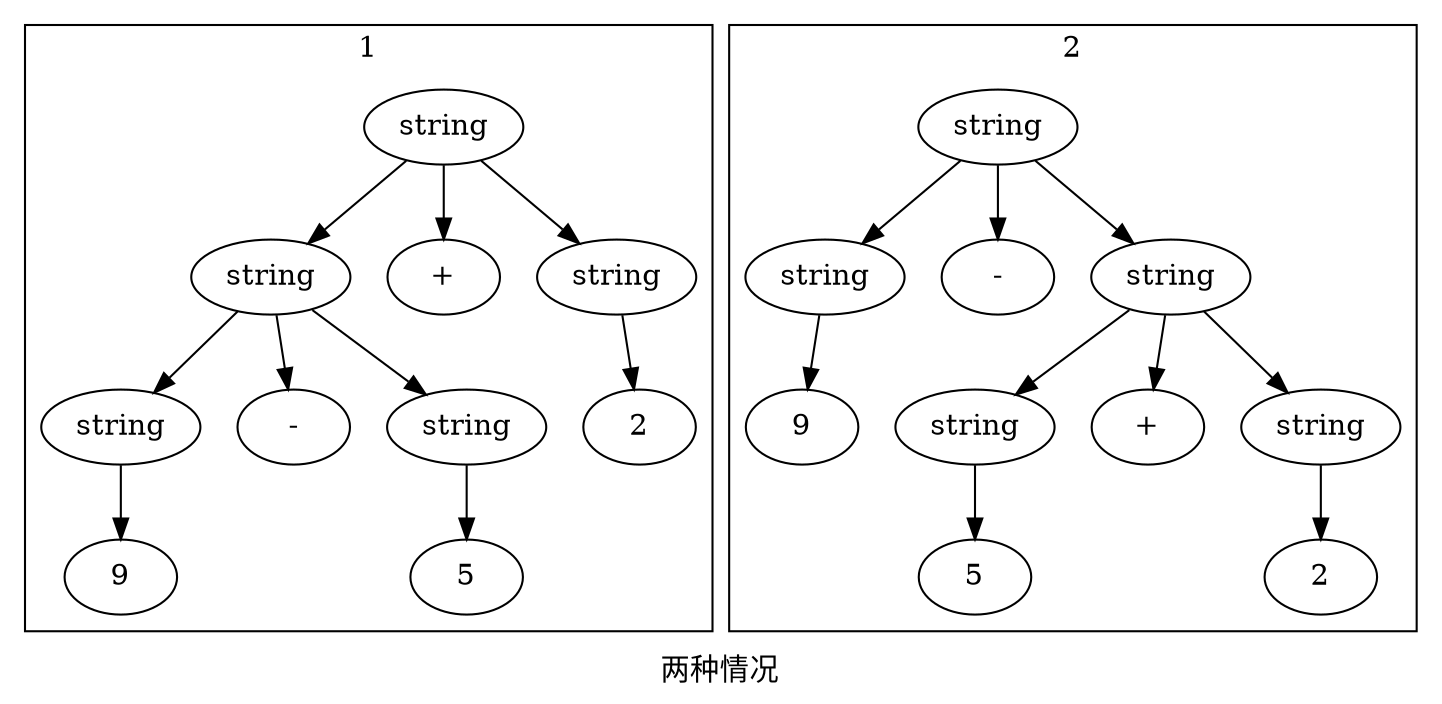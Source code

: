 digraph
{
    label = "两种情况"
    subgraph cluster1
    {
        label = "1"
        e000 [label = "string"]
        e010 [label = "string"]
        e011 [label = "+"]
        e012 [label = "string"]
        e020 [label = "string"]
        e021 [label = "-"]
        e022 [label = "string"]
        e023 [label = "2"]
        e030 [label = "9"]
        e031 [label = "5"]
        e000 -> e010
        e000 -> e011
        e000 -> e012
        e010 -> e020
        e010 -> e021
        e010 -> e022
        e012 -> e023
        e020 -> e030
        e022 -> e031

    }

    subgraph cluster2
    {
        label = "2"
        e100 [label = "string"]
        e110 [label = "string"]
        e111 [label = "-"]
        e112 [label = "string"]
        e120 [label = "9"]
        e121 [label = "string"]
        e122 [label = "+"]
        e123 [label = "string"]
        e130 [label = "5"]
        e131 [label = "2"]
        e100 -> e110
        e100 -> e111
        e100 -> e112
        e110 -> e120
        e112 -> e121
        e112 -> e122
        e112 -> e123
        e121 -> e130
        e123 -> e131

    }
}